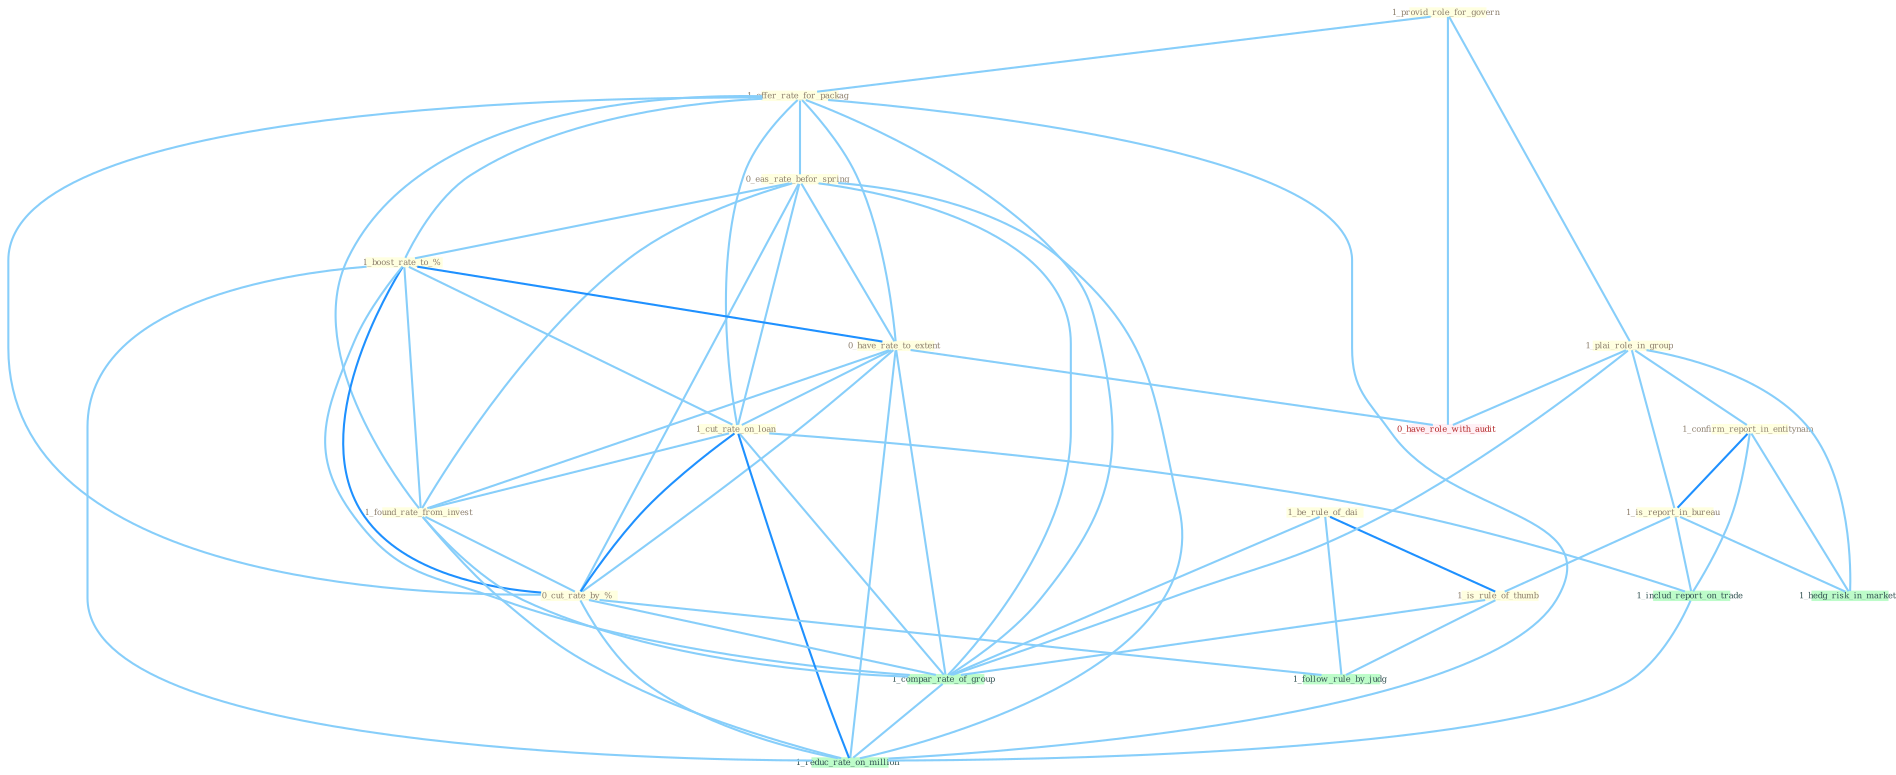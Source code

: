 Graph G{ 
    node
    [shape=polygon,style=filled,width=.5,height=.06,color="#BDFCC9",fixedsize=true,fontsize=4,
    fontcolor="#2f4f4f"];
    {node
    [color="#ffffe0", fontcolor="#8b7d6b"] "1_be_rule_of_dai " "1_provid_role_for_govern " "1_offer_rate_for_packag " "0_eas_rate_befor_spring " "1_plai_role_in_group " "1_boost_rate_to_% " "0_have_rate_to_extent " "1_confirm_report_in_entitynam " "1_cut_rate_on_loan " "1_found_rate_from_invest " "1_is_report_in_bureau " "1_is_rule_of_thumb " "0_cut_rate_by_% "}
{node [color="#fff0f5", fontcolor="#b22222"] "0_have_role_with_audit "}
edge [color="#B0E2FF"];

	"1_be_rule_of_dai " -- "1_is_rule_of_thumb " [w="2", color="#1e90ff" , len=0.8];
	"1_be_rule_of_dai " -- "1_compar_rate_of_group " [w="1", color="#87cefa" ];
	"1_be_rule_of_dai " -- "1_follow_rule_by_judg " [w="1", color="#87cefa" ];
	"1_provid_role_for_govern " -- "1_offer_rate_for_packag " [w="1", color="#87cefa" ];
	"1_provid_role_for_govern " -- "1_plai_role_in_group " [w="1", color="#87cefa" ];
	"1_provid_role_for_govern " -- "0_have_role_with_audit " [w="1", color="#87cefa" ];
	"1_offer_rate_for_packag " -- "0_eas_rate_befor_spring " [w="1", color="#87cefa" ];
	"1_offer_rate_for_packag " -- "1_boost_rate_to_% " [w="1", color="#87cefa" ];
	"1_offer_rate_for_packag " -- "0_have_rate_to_extent " [w="1", color="#87cefa" ];
	"1_offer_rate_for_packag " -- "1_cut_rate_on_loan " [w="1", color="#87cefa" ];
	"1_offer_rate_for_packag " -- "1_found_rate_from_invest " [w="1", color="#87cefa" ];
	"1_offer_rate_for_packag " -- "0_cut_rate_by_% " [w="1", color="#87cefa" ];
	"1_offer_rate_for_packag " -- "1_compar_rate_of_group " [w="1", color="#87cefa" ];
	"1_offer_rate_for_packag " -- "1_reduc_rate_on_million " [w="1", color="#87cefa" ];
	"0_eas_rate_befor_spring " -- "1_boost_rate_to_% " [w="1", color="#87cefa" ];
	"0_eas_rate_befor_spring " -- "0_have_rate_to_extent " [w="1", color="#87cefa" ];
	"0_eas_rate_befor_spring " -- "1_cut_rate_on_loan " [w="1", color="#87cefa" ];
	"0_eas_rate_befor_spring " -- "1_found_rate_from_invest " [w="1", color="#87cefa" ];
	"0_eas_rate_befor_spring " -- "0_cut_rate_by_% " [w="1", color="#87cefa" ];
	"0_eas_rate_befor_spring " -- "1_compar_rate_of_group " [w="1", color="#87cefa" ];
	"0_eas_rate_befor_spring " -- "1_reduc_rate_on_million " [w="1", color="#87cefa" ];
	"1_plai_role_in_group " -- "1_confirm_report_in_entitynam " [w="1", color="#87cefa" ];
	"1_plai_role_in_group " -- "1_is_report_in_bureau " [w="1", color="#87cefa" ];
	"1_plai_role_in_group " -- "1_compar_rate_of_group " [w="1", color="#87cefa" ];
	"1_plai_role_in_group " -- "1_hedg_risk_in_market " [w="1", color="#87cefa" ];
	"1_plai_role_in_group " -- "0_have_role_with_audit " [w="1", color="#87cefa" ];
	"1_boost_rate_to_% " -- "0_have_rate_to_extent " [w="2", color="#1e90ff" , len=0.8];
	"1_boost_rate_to_% " -- "1_cut_rate_on_loan " [w="1", color="#87cefa" ];
	"1_boost_rate_to_% " -- "1_found_rate_from_invest " [w="1", color="#87cefa" ];
	"1_boost_rate_to_% " -- "0_cut_rate_by_% " [w="2", color="#1e90ff" , len=0.8];
	"1_boost_rate_to_% " -- "1_compar_rate_of_group " [w="1", color="#87cefa" ];
	"1_boost_rate_to_% " -- "1_reduc_rate_on_million " [w="1", color="#87cefa" ];
	"0_have_rate_to_extent " -- "1_cut_rate_on_loan " [w="1", color="#87cefa" ];
	"0_have_rate_to_extent " -- "1_found_rate_from_invest " [w="1", color="#87cefa" ];
	"0_have_rate_to_extent " -- "0_cut_rate_by_% " [w="1", color="#87cefa" ];
	"0_have_rate_to_extent " -- "1_compar_rate_of_group " [w="1", color="#87cefa" ];
	"0_have_rate_to_extent " -- "1_reduc_rate_on_million " [w="1", color="#87cefa" ];
	"0_have_rate_to_extent " -- "0_have_role_with_audit " [w="1", color="#87cefa" ];
	"1_confirm_report_in_entitynam " -- "1_is_report_in_bureau " [w="2", color="#1e90ff" , len=0.8];
	"1_confirm_report_in_entitynam " -- "1_includ_report_on_trade " [w="1", color="#87cefa" ];
	"1_confirm_report_in_entitynam " -- "1_hedg_risk_in_market " [w="1", color="#87cefa" ];
	"1_cut_rate_on_loan " -- "1_found_rate_from_invest " [w="1", color="#87cefa" ];
	"1_cut_rate_on_loan " -- "0_cut_rate_by_% " [w="2", color="#1e90ff" , len=0.8];
	"1_cut_rate_on_loan " -- "1_includ_report_on_trade " [w="1", color="#87cefa" ];
	"1_cut_rate_on_loan " -- "1_compar_rate_of_group " [w="1", color="#87cefa" ];
	"1_cut_rate_on_loan " -- "1_reduc_rate_on_million " [w="2", color="#1e90ff" , len=0.8];
	"1_found_rate_from_invest " -- "0_cut_rate_by_% " [w="1", color="#87cefa" ];
	"1_found_rate_from_invest " -- "1_compar_rate_of_group " [w="1", color="#87cefa" ];
	"1_found_rate_from_invest " -- "1_reduc_rate_on_million " [w="1", color="#87cefa" ];
	"1_is_report_in_bureau " -- "1_is_rule_of_thumb " [w="1", color="#87cefa" ];
	"1_is_report_in_bureau " -- "1_includ_report_on_trade " [w="1", color="#87cefa" ];
	"1_is_report_in_bureau " -- "1_hedg_risk_in_market " [w="1", color="#87cefa" ];
	"1_is_rule_of_thumb " -- "1_compar_rate_of_group " [w="1", color="#87cefa" ];
	"1_is_rule_of_thumb " -- "1_follow_rule_by_judg " [w="1", color="#87cefa" ];
	"0_cut_rate_by_% " -- "1_compar_rate_of_group " [w="1", color="#87cefa" ];
	"0_cut_rate_by_% " -- "1_follow_rule_by_judg " [w="1", color="#87cefa" ];
	"0_cut_rate_by_% " -- "1_reduc_rate_on_million " [w="1", color="#87cefa" ];
	"1_includ_report_on_trade " -- "1_reduc_rate_on_million " [w="1", color="#87cefa" ];
	"1_compar_rate_of_group " -- "1_reduc_rate_on_million " [w="1", color="#87cefa" ];
}